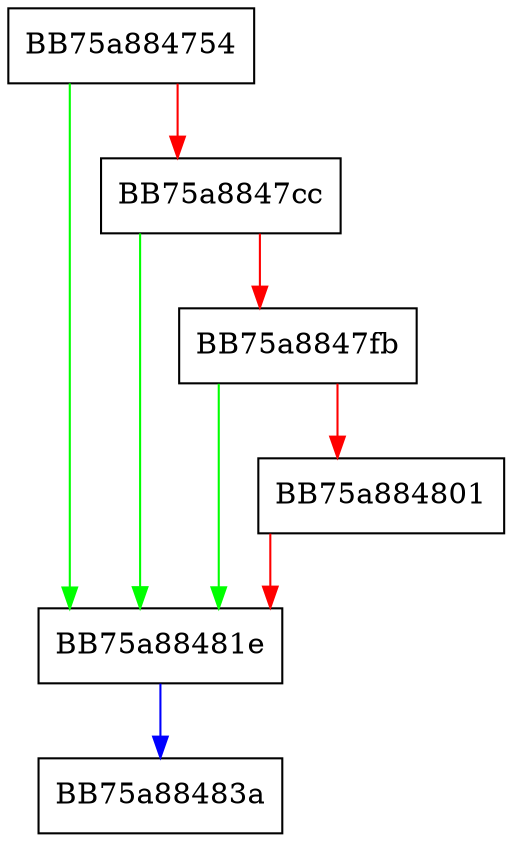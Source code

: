 digraph PendingInternalDetectionsLookup {
  node [shape="box"];
  graph [splines=ortho];
  BB75a884754 -> BB75a88481e [color="green"];
  BB75a884754 -> BB75a8847cc [color="red"];
  BB75a8847cc -> BB75a88481e [color="green"];
  BB75a8847cc -> BB75a8847fb [color="red"];
  BB75a8847fb -> BB75a88481e [color="green"];
  BB75a8847fb -> BB75a884801 [color="red"];
  BB75a884801 -> BB75a88481e [color="red"];
  BB75a88481e -> BB75a88483a [color="blue"];
}